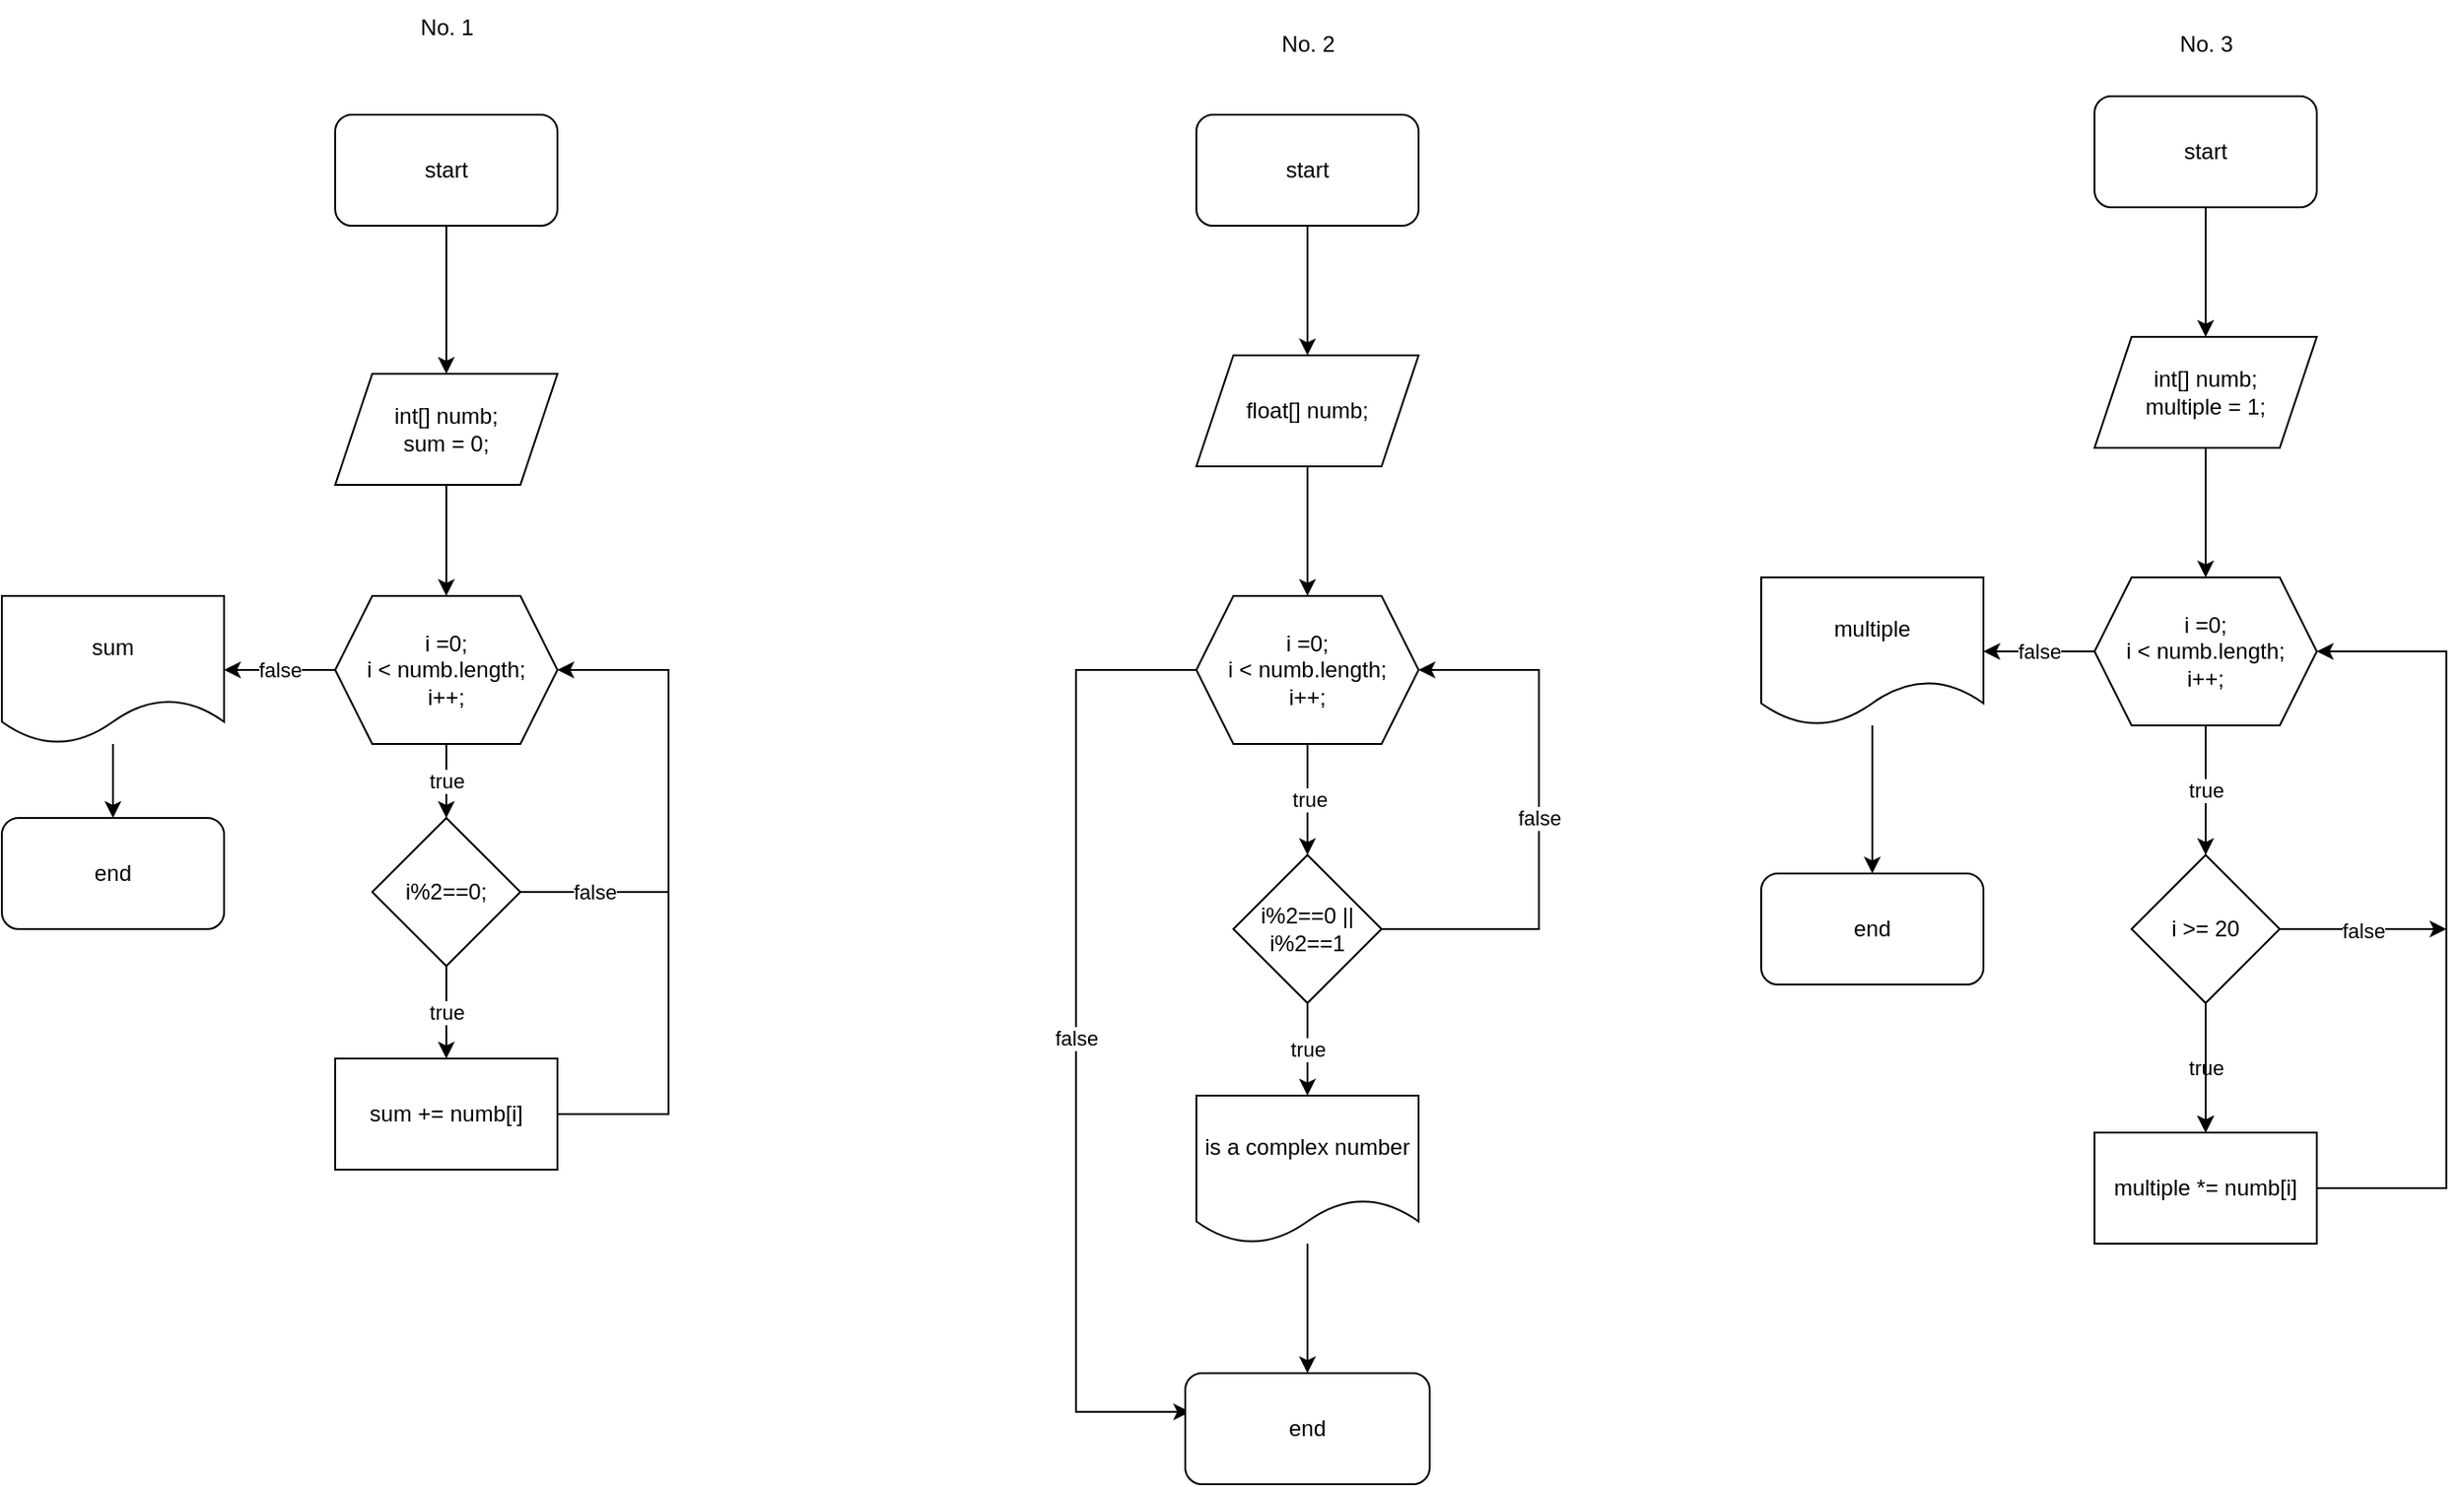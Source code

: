 <mxfile version="21.7.4" type="google">
  <diagram name="Page-1" id="0WUXbRoVajlm8tEHa8A8">
    <mxGraphModel grid="1" page="1" gridSize="10" guides="1" tooltips="1" connect="1" arrows="1" fold="1" pageScale="1" pageWidth="827" pageHeight="1169" math="0" shadow="0">
      <root>
        <mxCell id="0" />
        <mxCell id="1" parent="0" />
        <mxCell id="B21Qet_ijoeuQAIXPdbF-3" value="" style="edgeStyle=orthogonalEdgeStyle;rounded=0;orthogonalLoop=1;jettySize=auto;html=1;" edge="1" parent="1" source="B21Qet_ijoeuQAIXPdbF-1" target="B21Qet_ijoeuQAIXPdbF-2">
          <mxGeometry relative="1" as="geometry" />
        </mxCell>
        <mxCell id="B21Qet_ijoeuQAIXPdbF-1" value="start" style="rounded=1;whiteSpace=wrap;html=1;" vertex="1" parent="1">
          <mxGeometry x="370" y="190" width="120" height="60" as="geometry" />
        </mxCell>
        <mxCell id="B21Qet_ijoeuQAIXPdbF-5" value="" style="edgeStyle=orthogonalEdgeStyle;rounded=0;orthogonalLoop=1;jettySize=auto;html=1;" edge="1" parent="1" source="B21Qet_ijoeuQAIXPdbF-2" target="B21Qet_ijoeuQAIXPdbF-4">
          <mxGeometry relative="1" as="geometry" />
        </mxCell>
        <mxCell id="B21Qet_ijoeuQAIXPdbF-2" value="int[] numb;&lt;br&gt;sum = 0;" style="shape=parallelogram;perimeter=parallelogramPerimeter;whiteSpace=wrap;html=1;fixedSize=1;" vertex="1" parent="1">
          <mxGeometry x="370" y="330" width="120" height="60" as="geometry" />
        </mxCell>
        <mxCell id="B21Qet_ijoeuQAIXPdbF-7" value="true" style="edgeStyle=orthogonalEdgeStyle;rounded=0;orthogonalLoop=1;jettySize=auto;html=1;" edge="1" parent="1" source="B21Qet_ijoeuQAIXPdbF-4" target="B21Qet_ijoeuQAIXPdbF-6">
          <mxGeometry relative="1" as="geometry" />
        </mxCell>
        <mxCell id="B21Qet_ijoeuQAIXPdbF-13" value="false" style="edgeStyle=orthogonalEdgeStyle;rounded=0;orthogonalLoop=1;jettySize=auto;html=1;" edge="1" parent="1" source="B21Qet_ijoeuQAIXPdbF-4" target="B21Qet_ijoeuQAIXPdbF-12">
          <mxGeometry relative="1" as="geometry" />
        </mxCell>
        <mxCell id="B21Qet_ijoeuQAIXPdbF-4" value="i =0;&lt;br&gt;i &amp;lt; numb.length;&lt;br&gt;i++;" style="shape=hexagon;perimeter=hexagonPerimeter2;whiteSpace=wrap;html=1;fixedSize=1;" vertex="1" parent="1">
          <mxGeometry x="370" y="450" width="120" height="80" as="geometry" />
        </mxCell>
        <mxCell id="B21Qet_ijoeuQAIXPdbF-9" value="true" style="edgeStyle=orthogonalEdgeStyle;rounded=0;orthogonalLoop=1;jettySize=auto;html=1;" edge="1" parent="1" source="B21Qet_ijoeuQAIXPdbF-6" target="B21Qet_ijoeuQAIXPdbF-8">
          <mxGeometry relative="1" as="geometry" />
        </mxCell>
        <mxCell id="B21Qet_ijoeuQAIXPdbF-6" value="i%2==0;" style="rhombus;whiteSpace=wrap;html=1;" vertex="1" parent="1">
          <mxGeometry x="390" y="570" width="80" height="80" as="geometry" />
        </mxCell>
        <mxCell id="B21Qet_ijoeuQAIXPdbF-10" style="edgeStyle=orthogonalEdgeStyle;rounded=0;orthogonalLoop=1;jettySize=auto;html=1;entryX=1;entryY=0.5;entryDx=0;entryDy=0;" edge="1" parent="1" source="B21Qet_ijoeuQAIXPdbF-8" target="B21Qet_ijoeuQAIXPdbF-4">
          <mxGeometry relative="1" as="geometry">
            <Array as="points">
              <mxPoint x="550" y="730" />
              <mxPoint x="550" y="490" />
            </Array>
          </mxGeometry>
        </mxCell>
        <mxCell id="B21Qet_ijoeuQAIXPdbF-8" value="sum += numb[i]" style="rounded=0;whiteSpace=wrap;html=1;" vertex="1" parent="1">
          <mxGeometry x="370" y="700" width="120" height="60" as="geometry" />
        </mxCell>
        <mxCell id="B21Qet_ijoeuQAIXPdbF-11" value="false" style="endArrow=none;html=1;rounded=0;" edge="1" parent="1">
          <mxGeometry width="50" height="50" relative="1" as="geometry">
            <mxPoint x="470" y="610" as="sourcePoint" />
            <mxPoint x="550" y="610" as="targetPoint" />
          </mxGeometry>
        </mxCell>
        <mxCell id="B21Qet_ijoeuQAIXPdbF-15" value="" style="edgeStyle=orthogonalEdgeStyle;rounded=0;orthogonalLoop=1;jettySize=auto;html=1;" edge="1" parent="1" source="B21Qet_ijoeuQAIXPdbF-12" target="B21Qet_ijoeuQAIXPdbF-14">
          <mxGeometry relative="1" as="geometry" />
        </mxCell>
        <mxCell id="B21Qet_ijoeuQAIXPdbF-12" value="sum" style="shape=document;whiteSpace=wrap;html=1;boundedLbl=1;" vertex="1" parent="1">
          <mxGeometry x="190" y="450" width="120" height="80" as="geometry" />
        </mxCell>
        <mxCell id="B21Qet_ijoeuQAIXPdbF-14" value="end" style="rounded=1;whiteSpace=wrap;html=1;" vertex="1" parent="1">
          <mxGeometry x="190" y="570" width="120" height="60" as="geometry" />
        </mxCell>
        <mxCell id="B21Qet_ijoeuQAIXPdbF-16" value="No. 1" style="text;html=1;align=center;verticalAlign=middle;resizable=0;points=[];autosize=1;strokeColor=none;fillColor=none;" vertex="1" parent="1">
          <mxGeometry x="405" y="128" width="50" height="30" as="geometry" />
        </mxCell>
        <mxCell id="B21Qet_ijoeuQAIXPdbF-20" value="" style="edgeStyle=orthogonalEdgeStyle;rounded=0;orthogonalLoop=1;jettySize=auto;html=1;" edge="1" parent="1" source="B21Qet_ijoeuQAIXPdbF-17" target="B21Qet_ijoeuQAIXPdbF-19">
          <mxGeometry relative="1" as="geometry" />
        </mxCell>
        <mxCell id="B21Qet_ijoeuQAIXPdbF-17" value="start" style="rounded=1;whiteSpace=wrap;html=1;" vertex="1" parent="1">
          <mxGeometry x="835" y="190" width="120" height="60" as="geometry" />
        </mxCell>
        <mxCell id="B21Qet_ijoeuQAIXPdbF-18" value="No. 2" style="text;html=1;align=center;verticalAlign=middle;resizable=0;points=[];autosize=1;strokeColor=none;fillColor=none;" vertex="1" parent="1">
          <mxGeometry x="870" y="137" width="50" height="30" as="geometry" />
        </mxCell>
        <mxCell id="B21Qet_ijoeuQAIXPdbF-39" value="" style="edgeStyle=orthogonalEdgeStyle;rounded=0;orthogonalLoop=1;jettySize=auto;html=1;" edge="1" parent="1" source="B21Qet_ijoeuQAIXPdbF-19" target="B21Qet_ijoeuQAIXPdbF-38">
          <mxGeometry relative="1" as="geometry" />
        </mxCell>
        <mxCell id="B21Qet_ijoeuQAIXPdbF-19" value="float[] numb;" style="shape=parallelogram;perimeter=parallelogramPerimeter;whiteSpace=wrap;html=1;fixedSize=1;" vertex="1" parent="1">
          <mxGeometry x="835" y="320" width="120" height="60" as="geometry" />
        </mxCell>
        <mxCell id="B21Qet_ijoeuQAIXPdbF-21" value="No. 3" style="text;html=1;align=center;verticalAlign=middle;resizable=0;points=[];autosize=1;strokeColor=none;fillColor=none;" vertex="1" parent="1">
          <mxGeometry x="1355" y="137" width="50" height="30" as="geometry" />
        </mxCell>
        <mxCell id="B21Qet_ijoeuQAIXPdbF-24" value="" style="edgeStyle=orthogonalEdgeStyle;rounded=0;orthogonalLoop=1;jettySize=auto;html=1;" edge="1" parent="1" source="B21Qet_ijoeuQAIXPdbF-22" target="B21Qet_ijoeuQAIXPdbF-23">
          <mxGeometry relative="1" as="geometry" />
        </mxCell>
        <mxCell id="B21Qet_ijoeuQAIXPdbF-22" value="start" style="rounded=1;whiteSpace=wrap;html=1;" vertex="1" parent="1">
          <mxGeometry x="1320" y="180" width="120" height="60" as="geometry" />
        </mxCell>
        <mxCell id="B21Qet_ijoeuQAIXPdbF-26" value="" style="edgeStyle=orthogonalEdgeStyle;rounded=0;orthogonalLoop=1;jettySize=auto;html=1;" edge="1" parent="1" source="B21Qet_ijoeuQAIXPdbF-23" target="B21Qet_ijoeuQAIXPdbF-25">
          <mxGeometry relative="1" as="geometry" />
        </mxCell>
        <mxCell id="B21Qet_ijoeuQAIXPdbF-23" value="int[] numb;&lt;br&gt;multiple = 1;" style="shape=parallelogram;perimeter=parallelogramPerimeter;whiteSpace=wrap;html=1;fixedSize=1;" vertex="1" parent="1">
          <mxGeometry x="1320" y="310" width="120" height="60" as="geometry" />
        </mxCell>
        <mxCell id="B21Qet_ijoeuQAIXPdbF-28" value="true" style="edgeStyle=orthogonalEdgeStyle;rounded=0;orthogonalLoop=1;jettySize=auto;html=1;" edge="1" parent="1" source="B21Qet_ijoeuQAIXPdbF-25" target="B21Qet_ijoeuQAIXPdbF-27">
          <mxGeometry relative="1" as="geometry" />
        </mxCell>
        <mxCell id="B21Qet_ijoeuQAIXPdbF-32" value="false" style="edgeStyle=orthogonalEdgeStyle;rounded=0;orthogonalLoop=1;jettySize=auto;html=1;" edge="1" parent="1" source="B21Qet_ijoeuQAIXPdbF-25" target="B21Qet_ijoeuQAIXPdbF-31">
          <mxGeometry relative="1" as="geometry" />
        </mxCell>
        <mxCell id="B21Qet_ijoeuQAIXPdbF-25" value="i =0;&lt;br&gt;i &amp;lt; numb.length;&lt;br&gt;i++;" style="shape=hexagon;perimeter=hexagonPerimeter2;whiteSpace=wrap;html=1;fixedSize=1;" vertex="1" parent="1">
          <mxGeometry x="1320" y="440" width="120" height="80" as="geometry" />
        </mxCell>
        <mxCell id="B21Qet_ijoeuQAIXPdbF-30" value="true" style="edgeStyle=orthogonalEdgeStyle;rounded=0;orthogonalLoop=1;jettySize=auto;html=1;" edge="1" parent="1" source="B21Qet_ijoeuQAIXPdbF-27" target="B21Qet_ijoeuQAIXPdbF-29">
          <mxGeometry relative="1" as="geometry" />
        </mxCell>
        <mxCell id="B21Qet_ijoeuQAIXPdbF-34" value="" style="edgeStyle=orthogonalEdgeStyle;rounded=0;orthogonalLoop=1;jettySize=auto;html=1;" edge="1" parent="1" source="B21Qet_ijoeuQAIXPdbF-27" target="B21Qet_ijoeuQAIXPdbF-29">
          <mxGeometry relative="1" as="geometry" />
        </mxCell>
        <mxCell id="B21Qet_ijoeuQAIXPdbF-35" value="false" style="edgeStyle=orthogonalEdgeStyle;rounded=0;orthogonalLoop=1;jettySize=auto;html=1;" edge="1" parent="1" source="B21Qet_ijoeuQAIXPdbF-27">
          <mxGeometry relative="1" as="geometry">
            <mxPoint x="1510" y="630" as="targetPoint" />
          </mxGeometry>
        </mxCell>
        <mxCell id="B21Qet_ijoeuQAIXPdbF-27" value="i &amp;gt;= 20" style="rhombus;whiteSpace=wrap;html=1;" vertex="1" parent="1">
          <mxGeometry x="1340" y="590" width="80" height="80" as="geometry" />
        </mxCell>
        <mxCell id="B21Qet_ijoeuQAIXPdbF-33" style="edgeStyle=orthogonalEdgeStyle;rounded=0;orthogonalLoop=1;jettySize=auto;html=1;entryX=1;entryY=0.5;entryDx=0;entryDy=0;" edge="1" parent="1" source="B21Qet_ijoeuQAIXPdbF-29" target="B21Qet_ijoeuQAIXPdbF-25">
          <mxGeometry relative="1" as="geometry">
            <Array as="points">
              <mxPoint x="1510" y="770" />
              <mxPoint x="1510" y="480" />
            </Array>
          </mxGeometry>
        </mxCell>
        <mxCell id="B21Qet_ijoeuQAIXPdbF-29" value="multiple *= numb[i]" style="rounded=0;whiteSpace=wrap;html=1;" vertex="1" parent="1">
          <mxGeometry x="1320" y="740" width="120" height="60" as="geometry" />
        </mxCell>
        <mxCell id="B21Qet_ijoeuQAIXPdbF-37" value="" style="edgeStyle=orthogonalEdgeStyle;rounded=0;orthogonalLoop=1;jettySize=auto;html=1;" edge="1" parent="1" source="B21Qet_ijoeuQAIXPdbF-31" target="B21Qet_ijoeuQAIXPdbF-36">
          <mxGeometry relative="1" as="geometry" />
        </mxCell>
        <mxCell id="B21Qet_ijoeuQAIXPdbF-31" value="multiple" style="shape=document;whiteSpace=wrap;html=1;boundedLbl=1;" vertex="1" parent="1">
          <mxGeometry x="1140" y="440" width="120" height="80" as="geometry" />
        </mxCell>
        <mxCell id="B21Qet_ijoeuQAIXPdbF-36" value="end" style="rounded=1;whiteSpace=wrap;html=1;" vertex="1" parent="1">
          <mxGeometry x="1140" y="600" width="120" height="60" as="geometry" />
        </mxCell>
        <mxCell id="B21Qet_ijoeuQAIXPdbF-41" value="true" style="edgeStyle=orthogonalEdgeStyle;rounded=0;orthogonalLoop=1;jettySize=auto;html=1;" edge="1" parent="1" source="B21Qet_ijoeuQAIXPdbF-38">
          <mxGeometry relative="1" as="geometry">
            <mxPoint x="895" y="590" as="targetPoint" />
          </mxGeometry>
        </mxCell>
        <mxCell id="B21Qet_ijoeuQAIXPdbF-48" value="false" style="edgeStyle=orthogonalEdgeStyle;rounded=0;orthogonalLoop=1;jettySize=auto;html=1;entryX=0.02;entryY=0.348;entryDx=0;entryDy=0;entryPerimeter=0;" edge="1" parent="1" source="B21Qet_ijoeuQAIXPdbF-38" target="B21Qet_ijoeuQAIXPdbF-46">
          <mxGeometry relative="1" as="geometry">
            <Array as="points">
              <mxPoint x="770" y="490" />
              <mxPoint x="770" y="891" />
            </Array>
          </mxGeometry>
        </mxCell>
        <mxCell id="B21Qet_ijoeuQAIXPdbF-38" value="i =0;&lt;br&gt;i &amp;lt; numb.length;&lt;br&gt;i++;" style="shape=hexagon;perimeter=hexagonPerimeter2;whiteSpace=wrap;html=1;fixedSize=1;" vertex="1" parent="1">
          <mxGeometry x="835" y="450" width="120" height="80" as="geometry" />
        </mxCell>
        <mxCell id="B21Qet_ijoeuQAIXPdbF-43" value="false" style="edgeStyle=orthogonalEdgeStyle;rounded=0;orthogonalLoop=1;jettySize=auto;html=1;entryX=1;entryY=0.5;entryDx=0;entryDy=0;" edge="1" parent="1" source="B21Qet_ijoeuQAIXPdbF-42" target="B21Qet_ijoeuQAIXPdbF-38">
          <mxGeometry relative="1" as="geometry">
            <Array as="points">
              <mxPoint x="1020" y="630" />
              <mxPoint x="1020" y="490" />
            </Array>
          </mxGeometry>
        </mxCell>
        <mxCell id="B21Qet_ijoeuQAIXPdbF-45" value="true" style="edgeStyle=orthogonalEdgeStyle;rounded=0;orthogonalLoop=1;jettySize=auto;html=1;" edge="1" parent="1" source="B21Qet_ijoeuQAIXPdbF-42" target="B21Qet_ijoeuQAIXPdbF-44">
          <mxGeometry relative="1" as="geometry" />
        </mxCell>
        <mxCell id="B21Qet_ijoeuQAIXPdbF-42" value="i%2==0 || i%2==1" style="rhombus;whiteSpace=wrap;html=1;" vertex="1" parent="1">
          <mxGeometry x="855" y="590" width="80" height="80" as="geometry" />
        </mxCell>
        <mxCell id="B21Qet_ijoeuQAIXPdbF-47" value="" style="edgeStyle=orthogonalEdgeStyle;rounded=0;orthogonalLoop=1;jettySize=auto;html=1;" edge="1" parent="1" source="B21Qet_ijoeuQAIXPdbF-44" target="B21Qet_ijoeuQAIXPdbF-46">
          <mxGeometry relative="1" as="geometry" />
        </mxCell>
        <mxCell id="B21Qet_ijoeuQAIXPdbF-44" value="is a complex number" style="shape=document;whiteSpace=wrap;html=1;boundedLbl=1;" vertex="1" parent="1">
          <mxGeometry x="835" y="720" width="120" height="80" as="geometry" />
        </mxCell>
        <mxCell id="B21Qet_ijoeuQAIXPdbF-46" value="end" style="rounded=1;whiteSpace=wrap;html=1;" vertex="1" parent="1">
          <mxGeometry x="829" y="870" width="132" height="60" as="geometry" />
        </mxCell>
      </root>
    </mxGraphModel>
  </diagram>
</mxfile>
